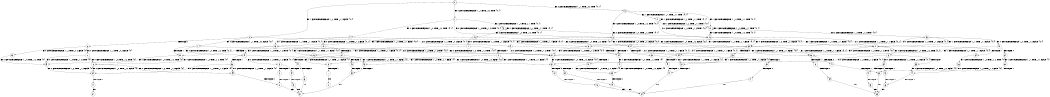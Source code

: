 digraph BCG {
size = "7, 10.5";
center = TRUE;
node [shape = circle];
0 [peripheries = 2];
0 -> 1 [label = "EX !0 !ATOMIC_EXCH_BRANCH (1, +1, TRUE, +0, 2, TRUE) !{0, 1}"];
0 -> 2 [label = "EX !1 !ATOMIC_EXCH_BRANCH (1, +1, TRUE, +1, 1, FALSE) !{0, 1}"];
0 -> 3 [label = "EX !0 !ATOMIC_EXCH_BRANCH (1, +1, TRUE, +0, 2, TRUE) !{0, 1}"];
1 -> 4 [label = "EX !0 !ATOMIC_EXCH_BRANCH (1, +0, TRUE, +1, 2, TRUE) !{0, 1}"];
1 -> 5 [label = "EX !1 !ATOMIC_EXCH_BRANCH (1, +1, TRUE, +1, 1, TRUE) !{0, 1}"];
1 -> 6 [label = "EX !0 !ATOMIC_EXCH_BRANCH (1, +0, TRUE, +1, 2, TRUE) !{0, 1}"];
2 -> 7 [label = "EX !0 !ATOMIC_EXCH_BRANCH (1, +1, TRUE, +0, 2, FALSE) !{0, 1}"];
2 -> 8 [label = "TERMINATE !1"];
2 -> 9 [label = "EX !0 !ATOMIC_EXCH_BRANCH (1, +1, TRUE, +0, 2, FALSE) !{0, 1}"];
3 -> 10 [label = "EX !1 !ATOMIC_EXCH_BRANCH (1, +1, TRUE, +1, 1, TRUE) !{0, 1}"];
3 -> 6 [label = "EX !0 !ATOMIC_EXCH_BRANCH (1, +0, TRUE, +1, 2, TRUE) !{0, 1}"];
3 -> 11 [label = "EX !1 !ATOMIC_EXCH_BRANCH (1, +1, TRUE, +1, 1, TRUE) !{0, 1}"];
4 -> 12 [label = "EX !0 !ATOMIC_EXCH_BRANCH (1, +0, TRUE, +1, 2, FALSE) !{0, 1}"];
4 -> 13 [label = "EX !1 !ATOMIC_EXCH_BRANCH (1, +1, TRUE, +1, 1, FALSE) !{0, 1}"];
4 -> 14 [label = "EX !0 !ATOMIC_EXCH_BRANCH (1, +0, TRUE, +1, 2, FALSE) !{0, 1}"];
5 -> 15 [label = "EX !0 !ATOMIC_EXCH_BRANCH (1, +0, TRUE, +1, 2, TRUE) !{0, 1}"];
5 -> 5 [label = "EX !1 !ATOMIC_EXCH_BRANCH (1, +1, TRUE, +1, 1, TRUE) !{0, 1}"];
5 -> 16 [label = "EX !0 !ATOMIC_EXCH_BRANCH (1, +0, TRUE, +1, 2, TRUE) !{0, 1}"];
6 -> 17 [label = "EX !1 !ATOMIC_EXCH_BRANCH (1, +1, TRUE, +1, 1, FALSE) !{0, 1}"];
6 -> 14 [label = "EX !0 !ATOMIC_EXCH_BRANCH (1, +0, TRUE, +1, 2, FALSE) !{0, 1}"];
6 -> 18 [label = "EX !1 !ATOMIC_EXCH_BRANCH (1, +1, TRUE, +1, 1, FALSE) !{0, 1}"];
7 -> 19 [label = "EX !0 !ATOMIC_EXCH_BRANCH (1, +0, TRUE, +1, 2, TRUE) !{0, 1}"];
7 -> 20 [label = "TERMINATE !1"];
7 -> 21 [label = "EX !0 !ATOMIC_EXCH_BRANCH (1, +0, TRUE, +1, 2, TRUE) !{0, 1}"];
8 -> 22 [label = "EX !0 !ATOMIC_EXCH_BRANCH (1, +1, TRUE, +0, 2, FALSE) !{0}"];
8 -> 23 [label = "EX !0 !ATOMIC_EXCH_BRANCH (1, +1, TRUE, +0, 2, FALSE) !{0}"];
9 -> 21 [label = "EX !0 !ATOMIC_EXCH_BRANCH (1, +0, TRUE, +1, 2, TRUE) !{0, 1}"];
9 -> 24 [label = "TERMINATE !1"];
10 -> 25 [label = "EX !0 !ATOMIC_EXCH_BRANCH (1, +0, TRUE, +1, 2, TRUE) !{0, 1}"];
10 -> 10 [label = "EX !1 !ATOMIC_EXCH_BRANCH (1, +1, TRUE, +1, 1, TRUE) !{0, 1}"];
10 -> 16 [label = "EX !0 !ATOMIC_EXCH_BRANCH (1, +0, TRUE, +1, 2, TRUE) !{0, 1}"];
11 -> 10 [label = "EX !1 !ATOMIC_EXCH_BRANCH (1, +1, TRUE, +1, 1, TRUE) !{0, 1}"];
11 -> 16 [label = "EX !0 !ATOMIC_EXCH_BRANCH (1, +0, TRUE, +1, 2, TRUE) !{0, 1}"];
11 -> 11 [label = "EX !1 !ATOMIC_EXCH_BRANCH (1, +1, TRUE, +1, 1, TRUE) !{0, 1}"];
12 -> 26 [label = "EX !1 !ATOMIC_EXCH_BRANCH (1, +1, TRUE, +1, 1, FALSE) !{0, 1}"];
12 -> 27 [label = "TERMINATE !0"];
13 -> 19 [label = "EX !0 !ATOMIC_EXCH_BRANCH (1, +0, TRUE, +1, 2, TRUE) !{0, 1}"];
13 -> 20 [label = "TERMINATE !1"];
13 -> 21 [label = "EX !0 !ATOMIC_EXCH_BRANCH (1, +0, TRUE, +1, 2, TRUE) !{0, 1}"];
14 -> 28 [label = "EX !1 !ATOMIC_EXCH_BRANCH (1, +1, TRUE, +1, 1, FALSE) !{0, 1}"];
14 -> 29 [label = "EX !1 !ATOMIC_EXCH_BRANCH (1, +1, TRUE, +1, 1, FALSE) !{0, 1}"];
14 -> 30 [label = "TERMINATE !0"];
15 -> 31 [label = "EX !0 !ATOMIC_EXCH_BRANCH (1, +0, TRUE, +1, 2, FALSE) !{0, 1}"];
15 -> 13 [label = "EX !1 !ATOMIC_EXCH_BRANCH (1, +1, TRUE, +1, 1, FALSE) !{0, 1}"];
15 -> 32 [label = "EX !0 !ATOMIC_EXCH_BRANCH (1, +0, TRUE, +1, 2, FALSE) !{0, 1}"];
16 -> 17 [label = "EX !1 !ATOMIC_EXCH_BRANCH (1, +1, TRUE, +1, 1, FALSE) !{0, 1}"];
16 -> 32 [label = "EX !0 !ATOMIC_EXCH_BRANCH (1, +0, TRUE, +1, 2, FALSE) !{0, 1}"];
16 -> 18 [label = "EX !1 !ATOMIC_EXCH_BRANCH (1, +1, TRUE, +1, 1, FALSE) !{0, 1}"];
17 -> 33 [label = "EX !0 !ATOMIC_EXCH_BRANCH (1, +0, TRUE, +1, 2, TRUE) !{0, 1}"];
17 -> 34 [label = "TERMINATE !1"];
17 -> 21 [label = "EX !0 !ATOMIC_EXCH_BRANCH (1, +0, TRUE, +1, 2, TRUE) !{0, 1}"];
18 -> 21 [label = "EX !0 !ATOMIC_EXCH_BRANCH (1, +0, TRUE, +1, 2, TRUE) !{0, 1}"];
18 -> 24 [label = "TERMINATE !1"];
19 -> 35 [label = "EX !0 !ATOMIC_EXCH_BRANCH (1, +0, TRUE, +1, 2, FALSE) !{0, 1}"];
19 -> 36 [label = "TERMINATE !1"];
19 -> 37 [label = "EX !0 !ATOMIC_EXCH_BRANCH (1, +0, TRUE, +1, 2, FALSE) !{0, 1}"];
20 -> 38 [label = "EX !0 !ATOMIC_EXCH_BRANCH (1, +0, TRUE, +1, 2, TRUE) !{0}"];
20 -> 39 [label = "EX !0 !ATOMIC_EXCH_BRANCH (1, +0, TRUE, +1, 2, TRUE) !{0}"];
21 -> 37 [label = "EX !0 !ATOMIC_EXCH_BRANCH (1, +0, TRUE, +1, 2, FALSE) !{0, 1}"];
21 -> 40 [label = "TERMINATE !1"];
22 -> 38 [label = "EX !0 !ATOMIC_EXCH_BRANCH (1, +0, TRUE, +1, 2, TRUE) !{0}"];
22 -> 39 [label = "EX !0 !ATOMIC_EXCH_BRANCH (1, +0, TRUE, +1, 2, TRUE) !{0}"];
23 -> 39 [label = "EX !0 !ATOMIC_EXCH_BRANCH (1, +0, TRUE, +1, 2, TRUE) !{0}"];
24 -> 41 [label = "EX !0 !ATOMIC_EXCH_BRANCH (1, +0, TRUE, +1, 2, TRUE) !{0}"];
25 -> 42 [label = "EX !0 !ATOMIC_EXCH_BRANCH (1, +0, TRUE, +1, 2, FALSE) !{0, 1}"];
25 -> 17 [label = "EX !1 !ATOMIC_EXCH_BRANCH (1, +1, TRUE, +1, 1, FALSE) !{0, 1}"];
25 -> 32 [label = "EX !0 !ATOMIC_EXCH_BRANCH (1, +0, TRUE, +1, 2, FALSE) !{0, 1}"];
26 -> 43 [label = "TERMINATE !0"];
26 -> 44 [label = "TERMINATE !1"];
27 -> 45 [label = "EX !1 !ATOMIC_EXCH_BRANCH (1, +1, TRUE, +1, 1, FALSE) !{1}"];
27 -> 46 [label = "EX !1 !ATOMIC_EXCH_BRANCH (1, +1, TRUE, +1, 1, FALSE) !{1}"];
28 -> 47 [label = "TERMINATE !0"];
28 -> 48 [label = "TERMINATE !1"];
29 -> 49 [label = "TERMINATE !0"];
29 -> 50 [label = "TERMINATE !1"];
30 -> 51 [label = "EX !1 !ATOMIC_EXCH_BRANCH (1, +1, TRUE, +1, 1, FALSE) !{1}"];
31 -> 26 [label = "EX !1 !ATOMIC_EXCH_BRANCH (1, +1, TRUE, +1, 1, FALSE) !{0, 1}"];
31 -> 52 [label = "TERMINATE !0"];
32 -> 28 [label = "EX !1 !ATOMIC_EXCH_BRANCH (1, +1, TRUE, +1, 1, FALSE) !{0, 1}"];
32 -> 29 [label = "EX !1 !ATOMIC_EXCH_BRANCH (1, +1, TRUE, +1, 1, FALSE) !{0, 1}"];
32 -> 53 [label = "TERMINATE !0"];
33 -> 54 [label = "EX !0 !ATOMIC_EXCH_BRANCH (1, +0, TRUE, +1, 2, FALSE) !{0, 1}"];
33 -> 55 [label = "TERMINATE !1"];
33 -> 37 [label = "EX !0 !ATOMIC_EXCH_BRANCH (1, +0, TRUE, +1, 2, FALSE) !{0, 1}"];
34 -> 56 [label = "EX !0 !ATOMIC_EXCH_BRANCH (1, +0, TRUE, +1, 2, TRUE) !{0}"];
35 -> 57 [label = "TERMINATE !0"];
35 -> 58 [label = "TERMINATE !1"];
36 -> 59 [label = "EX !0 !ATOMIC_EXCH_BRANCH (1, +0, TRUE, +1, 2, FALSE) !{0}"];
36 -> 60 [label = "EX !0 !ATOMIC_EXCH_BRANCH (1, +0, TRUE, +1, 2, FALSE) !{0}"];
37 -> 61 [label = "TERMINATE !0"];
37 -> 62 [label = "TERMINATE !1"];
38 -> 59 [label = "EX !0 !ATOMIC_EXCH_BRANCH (1, +0, TRUE, +1, 2, FALSE) !{0}"];
38 -> 60 [label = "EX !0 !ATOMIC_EXCH_BRANCH (1, +0, TRUE, +1, 2, FALSE) !{0}"];
39 -> 60 [label = "EX !0 !ATOMIC_EXCH_BRANCH (1, +0, TRUE, +1, 2, FALSE) !{0}"];
40 -> 63 [label = "EX !0 !ATOMIC_EXCH_BRANCH (1, +0, TRUE, +1, 2, FALSE) !{0}"];
41 -> 63 [label = "EX !0 !ATOMIC_EXCH_BRANCH (1, +0, TRUE, +1, 2, FALSE) !{0}"];
42 -> 28 [label = "EX !1 !ATOMIC_EXCH_BRANCH (1, +1, TRUE, +1, 1, FALSE) !{0, 1}"];
42 -> 64 [label = "TERMINATE !0"];
43 -> 65 [label = "TERMINATE !1"];
44 -> 66 [label = "TERMINATE !0"];
45 -> 65 [label = "TERMINATE !1"];
46 -> 67 [label = "TERMINATE !1"];
47 -> 68 [label = "TERMINATE !1"];
48 -> 69 [label = "TERMINATE !0"];
49 -> 70 [label = "TERMINATE !1"];
50 -> 71 [label = "TERMINATE !0"];
51 -> 70 [label = "TERMINATE !1"];
52 -> 45 [label = "EX !1 !ATOMIC_EXCH_BRANCH (1, +1, TRUE, +1, 1, FALSE) !{1}"];
52 -> 46 [label = "EX !1 !ATOMIC_EXCH_BRANCH (1, +1, TRUE, +1, 1, FALSE) !{1}"];
53 -> 51 [label = "EX !1 !ATOMIC_EXCH_BRANCH (1, +1, TRUE, +1, 1, FALSE) !{1}"];
54 -> 72 [label = "TERMINATE !0"];
54 -> 73 [label = "TERMINATE !1"];
55 -> 74 [label = "EX !0 !ATOMIC_EXCH_BRANCH (1, +0, TRUE, +1, 2, FALSE) !{0}"];
56 -> 74 [label = "EX !0 !ATOMIC_EXCH_BRANCH (1, +0, TRUE, +1, 2, FALSE) !{0}"];
57 -> 75 [label = "TERMINATE !1"];
58 -> 76 [label = "TERMINATE !0"];
59 -> 76 [label = "TERMINATE !0"];
60 -> 77 [label = "TERMINATE !0"];
61 -> 78 [label = "TERMINATE !1"];
62 -> 79 [label = "TERMINATE !0"];
63 -> 79 [label = "TERMINATE !0"];
64 -> 80 [label = "EX !1 !ATOMIC_EXCH_BRANCH (1, +1, TRUE, +1, 1, FALSE) !{1}"];
65 -> 81 [label = "exit"];
66 -> 81 [label = "exit"];
67 -> 82 [label = "exit"];
68 -> 83 [label = "exit"];
69 -> 83 [label = "exit"];
70 -> 84 [label = "exit"];
71 -> 84 [label = "exit"];
72 -> 85 [label = "TERMINATE !1"];
73 -> 86 [label = "TERMINATE !0"];
74 -> 86 [label = "TERMINATE !0"];
75 -> 81 [label = "exit"];
76 -> 81 [label = "exit"];
77 -> 87 [label = "exit"];
78 -> 84 [label = "exit"];
79 -> 84 [label = "exit"];
80 -> 68 [label = "TERMINATE !1"];
85 -> 83 [label = "exit"];
86 -> 83 [label = "exit"];
}
